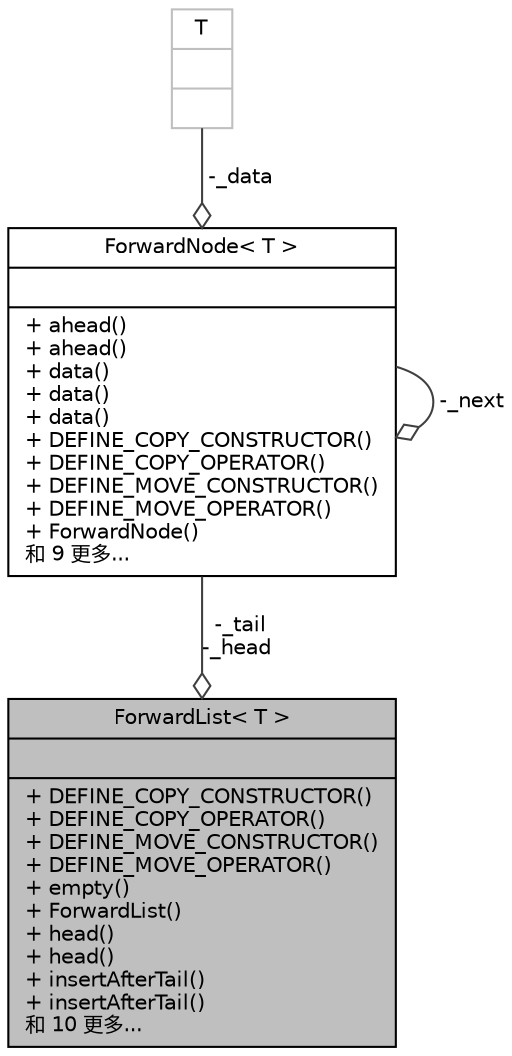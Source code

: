 digraph "ForwardList&lt; T &gt;"
{
  edge [fontname="Helvetica",fontsize="10",labelfontname="Helvetica",labelfontsize="10"];
  node [fontname="Helvetica",fontsize="10",shape=record];
  Node477 [label="{ForwardList\< T \>\n||+ DEFINE_COPY_CONSTRUCTOR()\l+ DEFINE_COPY_OPERATOR()\l+ DEFINE_MOVE_CONSTRUCTOR()\l+ DEFINE_MOVE_OPERATOR()\l+ empty()\l+ ForwardList()\l+ head()\l+ head()\l+ insertAfterTail()\l+ insertAfterTail()\l和 10 更多...\l}",height=0.2,width=0.4,color="black", fillcolor="grey75", style="filled", fontcolor="black"];
  Node478 -> Node477 [color="grey25",fontsize="10",style="solid",label=" -_tail\n-_head" ,arrowhead="odiamond",fontname="Helvetica"];
  Node478 [label="{ForwardNode\< T \>\n||+ ahead()\l+ ahead()\l+ data()\l+ data()\l+ data()\l+ DEFINE_COPY_CONSTRUCTOR()\l+ DEFINE_COPY_OPERATOR()\l+ DEFINE_MOVE_CONSTRUCTOR()\l+ DEFINE_MOVE_OPERATOR()\l+ ForwardNode()\l和 9 更多...\l}",height=0.2,width=0.4,color="black", fillcolor="white", style="filled",URL="$d2/daa/class_forward_node.html"];
  Node478 -> Node478 [color="grey25",fontsize="10",style="solid",label=" -_next" ,arrowhead="odiamond",fontname="Helvetica"];
  Node479 -> Node478 [color="grey25",fontsize="10",style="solid",label=" -_data" ,arrowhead="odiamond",fontname="Helvetica"];
  Node479 [label="{T\n||}",height=0.2,width=0.4,color="grey75", fillcolor="white", style="filled"];
}
